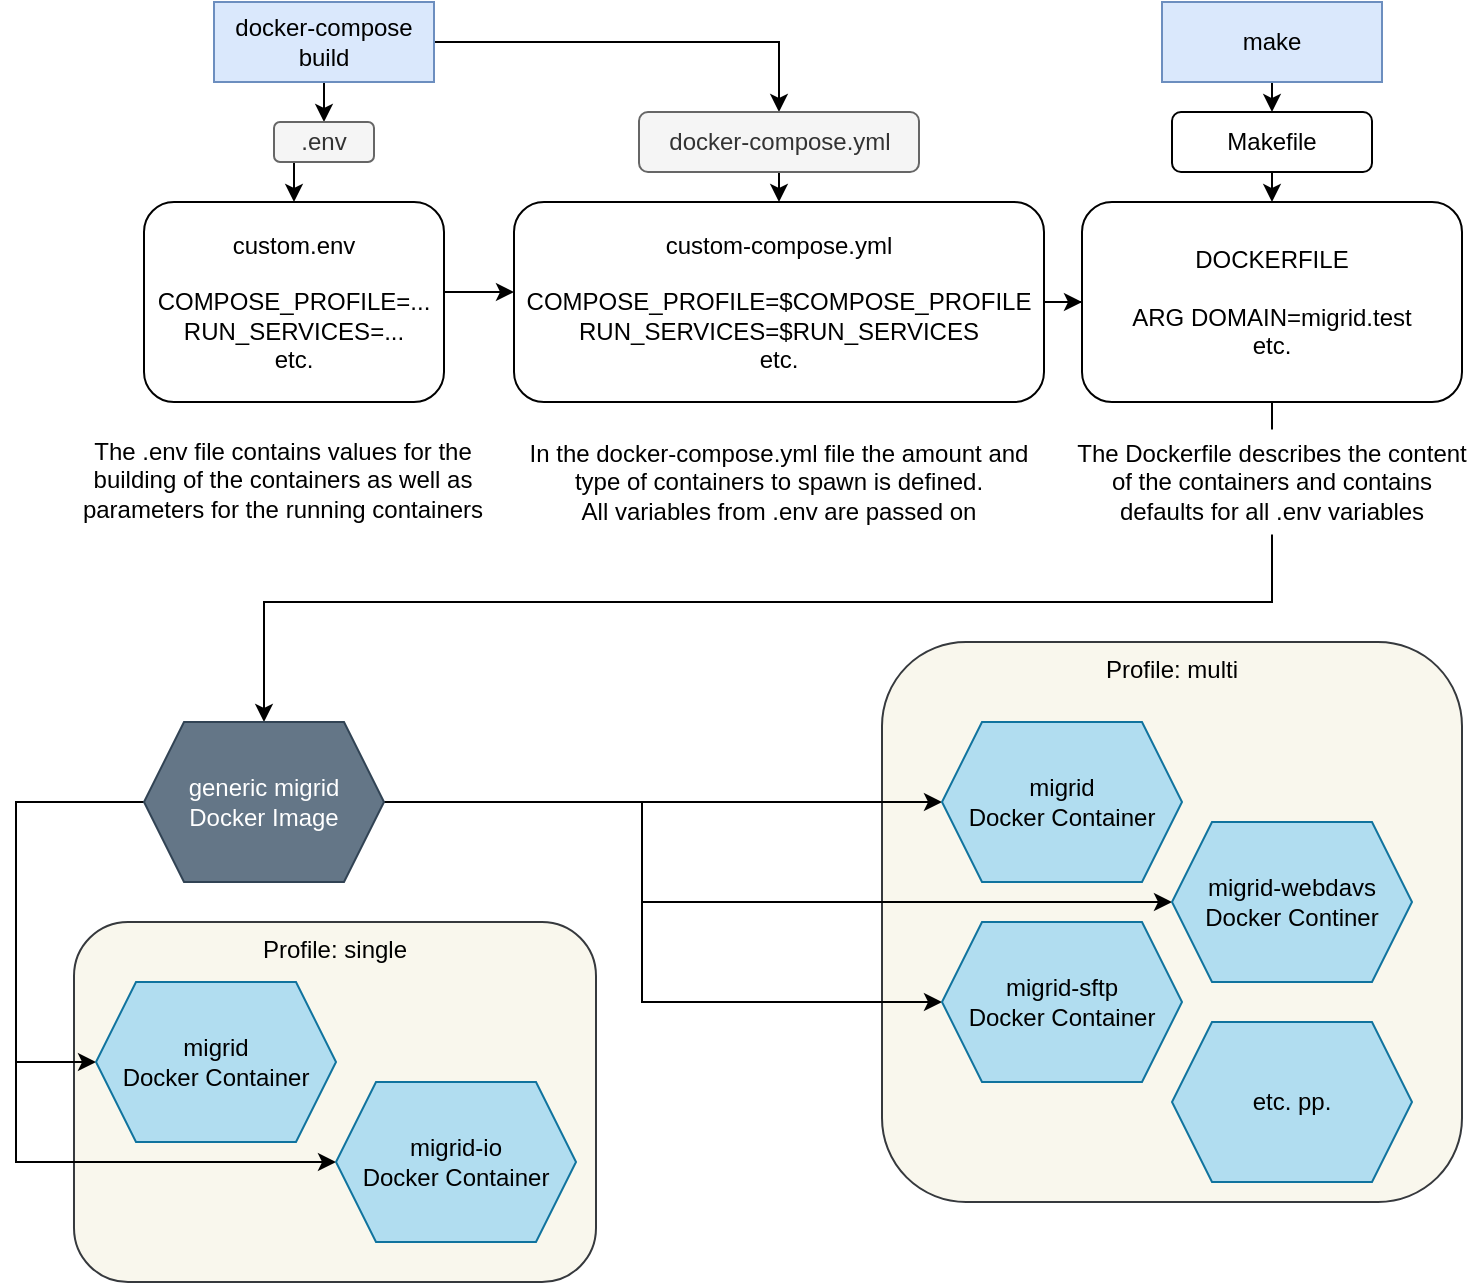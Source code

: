 <mxfile version="21.2.8" type="device">
  <diagram name="Page-1" id="bNkRfdhicZ-g602OSQtI">
    <mxGraphModel dx="1434" dy="854" grid="1" gridSize="10" guides="1" tooltips="1" connect="1" arrows="1" fold="1" page="1" pageScale="1" pageWidth="827" pageHeight="1169" math="0" shadow="0">
      <root>
        <mxCell id="0" />
        <mxCell id="1" parent="0" />
        <mxCell id="VUgbae-sCqPvGt3VthAw-52" value="Profile: single" style="rounded=1;whiteSpace=wrap;html=1;fillColor=#f9f7ed;strokeColor=#36393d;labelPosition=center;verticalLabelPosition=middle;align=center;verticalAlign=top;" parent="1" vertex="1">
          <mxGeometry x="49" y="950" width="261" height="180" as="geometry" />
        </mxCell>
        <mxCell id="VUgbae-sCqPvGt3VthAw-51" value="Profile: multi" style="rounded=1;whiteSpace=wrap;html=1;fillColor=#f9f7ed;strokeColor=#36393d;labelPosition=center;verticalLabelPosition=middle;align=center;verticalAlign=top;" parent="1" vertex="1">
          <mxGeometry x="453" y="810" width="290" height="280" as="geometry" />
        </mxCell>
        <mxCell id="VUgbae-sCqPvGt3VthAw-46" style="edgeStyle=orthogonalEdgeStyle;rounded=0;orthogonalLoop=1;jettySize=auto;html=1;exitX=0.5;exitY=1;exitDx=0;exitDy=0;entryX=0.5;entryY=0;entryDx=0;entryDy=0;" parent="1" source="VUgbae-sCqPvGt3VthAw-42" target="VUgbae-sCqPvGt3VthAw-21" edge="1">
          <mxGeometry relative="1" as="geometry">
            <Array as="points">
              <mxPoint x="648" y="790" />
              <mxPoint x="144" y="790" />
            </Array>
          </mxGeometry>
        </mxCell>
        <mxCell id="VUgbae-sCqPvGt3VthAw-35" style="edgeStyle=orthogonalEdgeStyle;rounded=0;orthogonalLoop=1;jettySize=auto;html=1;exitX=1;exitY=0.5;exitDx=0;exitDy=0;" parent="1" source="VUgbae-sCqPvGt3VthAw-21" target="VUgbae-sCqPvGt3VthAw-34" edge="1">
          <mxGeometry relative="1" as="geometry">
            <Array as="points">
              <mxPoint x="250" y="890" />
              <mxPoint x="250" y="890" />
            </Array>
          </mxGeometry>
        </mxCell>
        <mxCell id="VUgbae-sCqPvGt3VthAw-36" style="edgeStyle=orthogonalEdgeStyle;rounded=0;orthogonalLoop=1;jettySize=auto;html=1;exitX=1;exitY=0.5;exitDx=0;exitDy=0;entryX=0;entryY=0.5;entryDx=0;entryDy=0;" parent="1" source="VUgbae-sCqPvGt3VthAw-21" target="VUgbae-sCqPvGt3VthAw-33" edge="1">
          <mxGeometry relative="1" as="geometry">
            <Array as="points">
              <mxPoint x="333" y="890" />
              <mxPoint x="333" y="990" />
            </Array>
          </mxGeometry>
        </mxCell>
        <mxCell id="VUgbae-sCqPvGt3VthAw-39" style="edgeStyle=orthogonalEdgeStyle;rounded=0;orthogonalLoop=1;jettySize=auto;html=1;exitX=1;exitY=0.5;exitDx=0;exitDy=0;entryX=0;entryY=0.5;entryDx=0;entryDy=0;" parent="1" source="VUgbae-sCqPvGt3VthAw-21" target="VUgbae-sCqPvGt3VthAw-37" edge="1">
          <mxGeometry relative="1" as="geometry">
            <Array as="points">
              <mxPoint x="333" y="890" />
              <mxPoint x="333" y="940" />
            </Array>
          </mxGeometry>
        </mxCell>
        <mxCell id="VUgbae-sCqPvGt3VthAw-55" style="edgeStyle=orthogonalEdgeStyle;rounded=0;orthogonalLoop=1;jettySize=auto;html=1;exitX=0;exitY=0.5;exitDx=0;exitDy=0;entryX=0;entryY=0.5;entryDx=0;entryDy=0;" parent="1" source="VUgbae-sCqPvGt3VthAw-21" target="VUgbae-sCqPvGt3VthAw-53" edge="1">
          <mxGeometry relative="1" as="geometry">
            <Array as="points">
              <mxPoint x="20" y="890" />
              <mxPoint x="20" y="1020" />
            </Array>
          </mxGeometry>
        </mxCell>
        <mxCell id="VUgbae-sCqPvGt3VthAw-56" style="edgeStyle=orthogonalEdgeStyle;rounded=0;orthogonalLoop=1;jettySize=auto;html=1;exitX=0;exitY=0.5;exitDx=0;exitDy=0;entryX=0;entryY=0.5;entryDx=0;entryDy=0;" parent="1" source="VUgbae-sCqPvGt3VthAw-21" target="VUgbae-sCqPvGt3VthAw-54" edge="1">
          <mxGeometry relative="1" as="geometry">
            <Array as="points">
              <mxPoint x="20" y="890" />
              <mxPoint x="20" y="1070" />
            </Array>
          </mxGeometry>
        </mxCell>
        <mxCell id="VUgbae-sCqPvGt3VthAw-21" value="generic migrid&lt;br&gt;Docker Image" style="shape=hexagon;perimeter=hexagonPerimeter2;whiteSpace=wrap;html=1;fixedSize=1;fillColor=#647687;fontColor=#ffffff;strokeColor=#314354;" parent="1" vertex="1">
          <mxGeometry x="84" y="850" width="120" height="80" as="geometry" />
        </mxCell>
        <mxCell id="VUgbae-sCqPvGt3VthAw-22" style="edgeStyle=orthogonalEdgeStyle;rounded=0;orthogonalLoop=1;jettySize=auto;html=1;exitX=0.5;exitY=1;exitDx=0;exitDy=0;entryX=0.5;entryY=0;entryDx=0;entryDy=0;" parent="1" source="VUgbae-sCqPvGt3VthAw-24" target="VUgbae-sCqPvGt3VthAw-26" edge="1">
          <mxGeometry relative="1" as="geometry" />
        </mxCell>
        <mxCell id="VUgbae-sCqPvGt3VthAw-23" style="edgeStyle=orthogonalEdgeStyle;rounded=0;orthogonalLoop=1;jettySize=auto;html=1;exitX=1;exitY=0.5;exitDx=0;exitDy=0;entryX=0.5;entryY=0;entryDx=0;entryDy=0;" parent="1" source="VUgbae-sCqPvGt3VthAw-24" target="VUgbae-sCqPvGt3VthAw-30" edge="1">
          <mxGeometry relative="1" as="geometry" />
        </mxCell>
        <mxCell id="VUgbae-sCqPvGt3VthAw-24" value="docker-compose build" style="rounded=0;whiteSpace=wrap;html=1;fillColor=#dae8fc;strokeColor=#6c8ebf;" parent="1" vertex="1">
          <mxGeometry x="119" y="490" width="110" height="40" as="geometry" />
        </mxCell>
        <mxCell id="VUgbae-sCqPvGt3VthAw-25" style="edgeStyle=orthogonalEdgeStyle;rounded=0;orthogonalLoop=1;jettySize=auto;html=1;exitX=0.5;exitY=1;exitDx=0;exitDy=0;entryX=0.5;entryY=0;entryDx=0;entryDy=0;" parent="1" source="VUgbae-sCqPvGt3VthAw-26" target="VUgbae-sCqPvGt3VthAw-28" edge="1">
          <mxGeometry relative="1" as="geometry" />
        </mxCell>
        <mxCell id="VUgbae-sCqPvGt3VthAw-26" value=".env" style="rounded=1;whiteSpace=wrap;html=1;fillColor=#f5f5f5;fontColor=#333333;strokeColor=#666666;" parent="1" vertex="1">
          <mxGeometry x="149" y="550" width="50" height="20" as="geometry" />
        </mxCell>
        <mxCell id="VUgbae-sCqPvGt3VthAw-27" style="edgeStyle=orthogonalEdgeStyle;rounded=0;orthogonalLoop=1;jettySize=auto;html=1;exitX=1;exitY=0.5;exitDx=0;exitDy=0;" parent="1" source="VUgbae-sCqPvGt3VthAw-28" edge="1">
          <mxGeometry relative="1" as="geometry">
            <mxPoint x="269" y="635" as="targetPoint" />
            <Array as="points">
              <mxPoint x="269" y="635" />
              <mxPoint x="269" y="635" />
            </Array>
          </mxGeometry>
        </mxCell>
        <mxCell id="VUgbae-sCqPvGt3VthAw-28" value="custom.env&lt;br&gt;&lt;br&gt;COMPOSE_PROFILE=...&lt;br&gt;RUN_SERVICES=...&lt;br&gt;etc." style="rounded=1;whiteSpace=wrap;html=1;" parent="1" vertex="1">
          <mxGeometry x="84" y="590" width="150" height="100" as="geometry" />
        </mxCell>
        <mxCell id="VUgbae-sCqPvGt3VthAw-32" style="edgeStyle=orthogonalEdgeStyle;rounded=0;orthogonalLoop=1;jettySize=auto;html=1;exitX=0.5;exitY=1;exitDx=0;exitDy=0;entryX=0.5;entryY=0;entryDx=0;entryDy=0;" parent="1" source="VUgbae-sCqPvGt3VthAw-30" target="VUgbae-sCqPvGt3VthAw-31" edge="1">
          <mxGeometry relative="1" as="geometry" />
        </mxCell>
        <mxCell id="VUgbae-sCqPvGt3VthAw-30" value="docker-compose.yml" style="rounded=1;whiteSpace=wrap;html=1;fillColor=#f5f5f5;fontColor=#333333;strokeColor=#666666;" parent="1" vertex="1">
          <mxGeometry x="331.5" y="545" width="140" height="30" as="geometry" />
        </mxCell>
        <mxCell id="VUgbae-sCqPvGt3VthAw-45" style="edgeStyle=orthogonalEdgeStyle;rounded=0;orthogonalLoop=1;jettySize=auto;html=1;exitX=1;exitY=0.5;exitDx=0;exitDy=0;" parent="1" source="VUgbae-sCqPvGt3VthAw-31" target="VUgbae-sCqPvGt3VthAw-42" edge="1">
          <mxGeometry relative="1" as="geometry" />
        </mxCell>
        <mxCell id="VUgbae-sCqPvGt3VthAw-31" value="custom-compose.yml&lt;br style=&quot;border-color: var(--border-color);&quot;&gt;&lt;br&gt;COMPOSE_PROFILE=$COMPOSE_PROFILE&lt;br style=&quot;border-color: var(--border-color);&quot;&gt;RUN_SERVICES=$RUN_SERVICES&lt;br&gt;etc." style="rounded=1;whiteSpace=wrap;html=1;" parent="1" vertex="1">
          <mxGeometry x="269" y="590" width="265" height="100" as="geometry" />
        </mxCell>
        <mxCell id="VUgbae-sCqPvGt3VthAw-33" value="migrid-sftp&lt;br&gt;Docker Container" style="shape=hexagon;perimeter=hexagonPerimeter2;whiteSpace=wrap;html=1;fixedSize=1;fillColor=#b1ddf0;strokeColor=#10739e;" parent="1" vertex="1">
          <mxGeometry x="483" y="950" width="120" height="80" as="geometry" />
        </mxCell>
        <mxCell id="VUgbae-sCqPvGt3VthAw-34" value="migrid&lt;br&gt;Docker Container" style="shape=hexagon;perimeter=hexagonPerimeter2;whiteSpace=wrap;html=1;fixedSize=1;fillColor=#b1ddf0;strokeColor=#10739e;" parent="1" vertex="1">
          <mxGeometry x="483" y="850" width="120" height="80" as="geometry" />
        </mxCell>
        <mxCell id="VUgbae-sCqPvGt3VthAw-37" value="migrid-webdavs&lt;br&gt;Docker Continer" style="shape=hexagon;perimeter=hexagonPerimeter2;whiteSpace=wrap;html=1;fixedSize=1;fillColor=#b1ddf0;strokeColor=#10739e;" parent="1" vertex="1">
          <mxGeometry x="598" y="900" width="120" height="80" as="geometry" />
        </mxCell>
        <mxCell id="VUgbae-sCqPvGt3VthAw-40" style="edgeStyle=orthogonalEdgeStyle;rounded=0;orthogonalLoop=1;jettySize=auto;html=1;exitX=0.5;exitY=1;exitDx=0;exitDy=0;entryX=0.5;entryY=0;entryDx=0;entryDy=0;" parent="1" source="VUgbae-sCqPvGt3VthAw-41" target="VUgbae-sCqPvGt3VthAw-44" edge="1">
          <mxGeometry relative="1" as="geometry" />
        </mxCell>
        <mxCell id="VUgbae-sCqPvGt3VthAw-41" value="make" style="rounded=0;whiteSpace=wrap;html=1;fillColor=#dae8fc;strokeColor=#6c8ebf;" parent="1" vertex="1">
          <mxGeometry x="593" y="490" width="110" height="40" as="geometry" />
        </mxCell>
        <mxCell id="VUgbae-sCqPvGt3VthAw-42" value="DOCKERFILE&lt;br&gt;&lt;br&gt;ARG DOMAIN=migrid.test&lt;br style=&quot;border-color: var(--border-color);&quot;&gt;etc." style="rounded=1;whiteSpace=wrap;html=1;" parent="1" vertex="1">
          <mxGeometry x="553" y="590" width="190" height="100" as="geometry" />
        </mxCell>
        <mxCell id="VUgbae-sCqPvGt3VthAw-43" style="edgeStyle=orthogonalEdgeStyle;rounded=0;orthogonalLoop=1;jettySize=auto;html=1;exitX=0.5;exitY=1;exitDx=0;exitDy=0;entryX=0.5;entryY=0;entryDx=0;entryDy=0;" parent="1" source="VUgbae-sCqPvGt3VthAw-44" target="VUgbae-sCqPvGt3VthAw-42" edge="1">
          <mxGeometry relative="1" as="geometry" />
        </mxCell>
        <mxCell id="VUgbae-sCqPvGt3VthAw-44" value="Makefile" style="rounded=1;whiteSpace=wrap;html=1;" parent="1" vertex="1">
          <mxGeometry x="598" y="545" width="100" height="30" as="geometry" />
        </mxCell>
        <mxCell id="VUgbae-sCqPvGt3VthAw-47" value="The .env file contains values for the building of the containers as well as parameters for the running containers" style="text;html=1;strokeColor=none;fillColor=none;align=center;verticalAlign=middle;whiteSpace=wrap;rounded=0;labelBackgroundColor=default;" parent="1" vertex="1">
          <mxGeometry x="49" y="703.75" width="209" height="50" as="geometry" />
        </mxCell>
        <mxCell id="VUgbae-sCqPvGt3VthAw-48" value="In the docker-compose.yml file the amount and type of containers to spawn is defined.&lt;br&gt;All variables from .env are passed on" style="text;html=1;strokeColor=none;fillColor=none;align=center;verticalAlign=middle;whiteSpace=wrap;rounded=0;" parent="1" vertex="1">
          <mxGeometry x="271.5" y="700" width="258.5" height="60" as="geometry" />
        </mxCell>
        <mxCell id="VUgbae-sCqPvGt3VthAw-49" value="The Dockerfile describes the content of the containers and contains defaults for all .env variables" style="text;html=1;strokeColor=none;fillColor=default;align=center;verticalAlign=middle;whiteSpace=wrap;rounded=0;labelBackgroundColor=default;" parent="1" vertex="1">
          <mxGeometry x="545.25" y="703.75" width="205.5" height="52.5" as="geometry" />
        </mxCell>
        <mxCell id="VUgbae-sCqPvGt3VthAw-50" value="etc. pp." style="shape=hexagon;perimeter=hexagonPerimeter2;whiteSpace=wrap;html=1;fixedSize=1;fillColor=#b1ddf0;strokeColor=#10739e;" parent="1" vertex="1">
          <mxGeometry x="598" y="1000" width="120" height="80" as="geometry" />
        </mxCell>
        <mxCell id="VUgbae-sCqPvGt3VthAw-53" value="migrid&lt;br&gt;Docker Container" style="shape=hexagon;perimeter=hexagonPerimeter2;whiteSpace=wrap;html=1;fixedSize=1;fillColor=#b1ddf0;strokeColor=#10739e;" parent="1" vertex="1">
          <mxGeometry x="60" y="980" width="120" height="80" as="geometry" />
        </mxCell>
        <mxCell id="VUgbae-sCqPvGt3VthAw-54" value="migrid-io&lt;br&gt;Docker Container" style="shape=hexagon;perimeter=hexagonPerimeter2;whiteSpace=wrap;html=1;fixedSize=1;fillColor=#b1ddf0;strokeColor=#10739e;" parent="1" vertex="1">
          <mxGeometry x="180" y="1030" width="120" height="80" as="geometry" />
        </mxCell>
      </root>
    </mxGraphModel>
  </diagram>
</mxfile>
